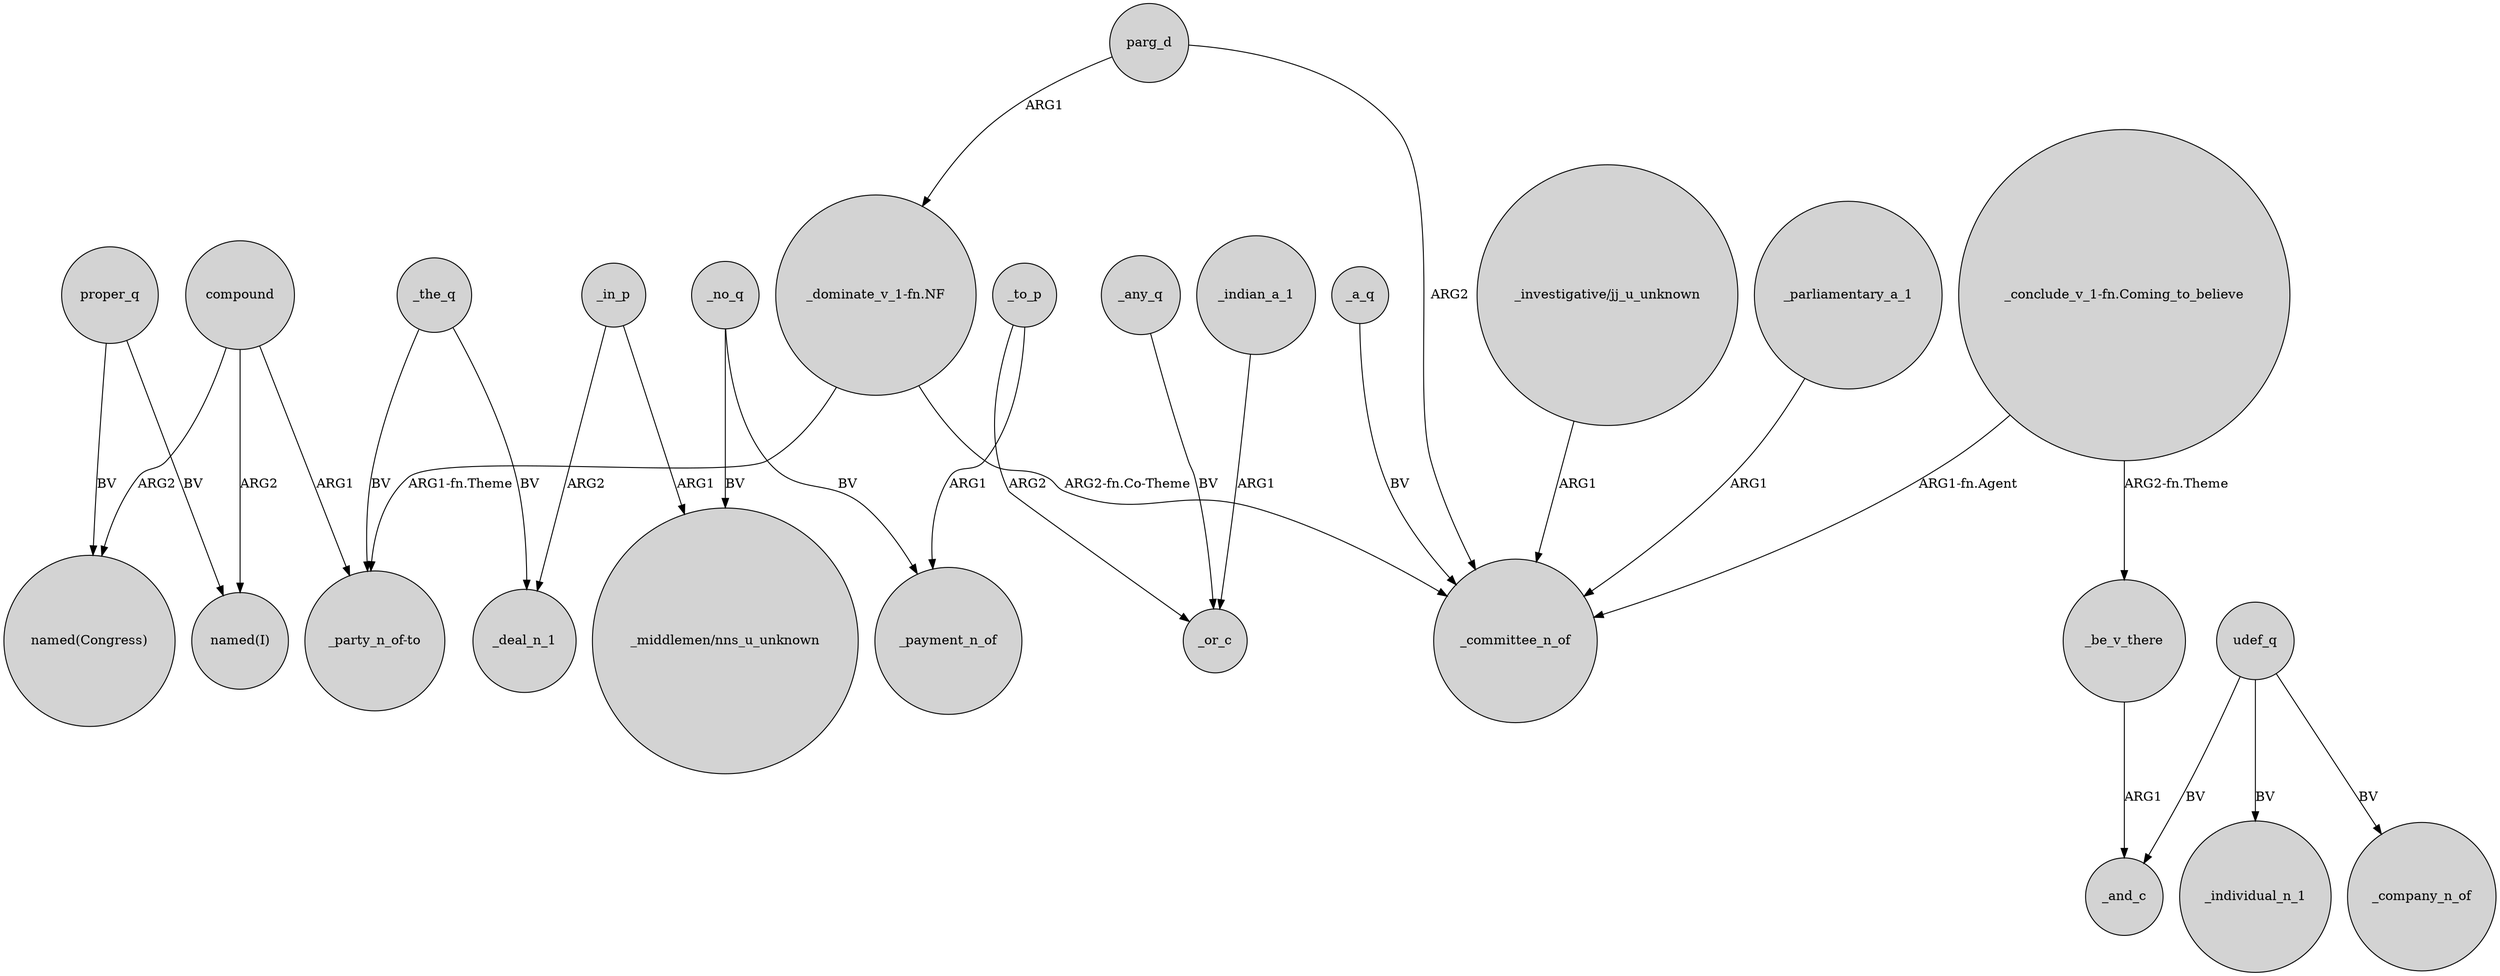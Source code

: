 digraph {
	node [shape=circle style=filled]
	compound -> "named(I)" [label=ARG2]
	_no_q -> "_middlemen/nns_u_unknown" [label=BV]
	_the_q -> _deal_n_1 [label=BV]
	"_dominate_v_1-fn.NF" -> "_party_n_of-to" [label="ARG1-fn.Theme"]
	_a_q -> _committee_n_of [label=BV]
	_in_p -> _deal_n_1 [label=ARG2]
	_no_q -> _payment_n_of [label=BV]
	udef_q -> _individual_n_1 [label=BV]
	parg_d -> "_dominate_v_1-fn.NF" [label=ARG1]
	_to_p -> _or_c [label=ARG2]
	proper_q -> "named(Congress)" [label=BV]
	_be_v_there -> _and_c [label=ARG1]
	_in_p -> "_middlemen/nns_u_unknown" [label=ARG1]
	"_investigative/jj_u_unknown" -> _committee_n_of [label=ARG1]
	_to_p -> _payment_n_of [label=ARG1]
	_any_q -> _or_c [label=BV]
	_parliamentary_a_1 -> _committee_n_of [label=ARG1]
	_indian_a_1 -> _or_c [label=ARG1]
	"_conclude_v_1-fn.Coming_to_believe" -> _committee_n_of [label="ARG1-fn.Agent"]
	"_conclude_v_1-fn.Coming_to_believe" -> _be_v_there [label="ARG2-fn.Theme"]
	udef_q -> _company_n_of [label=BV]
	compound -> "named(Congress)" [label=ARG2]
	udef_q -> _and_c [label=BV]
	_the_q -> "_party_n_of-to" [label=BV]
	"_dominate_v_1-fn.NF" -> _committee_n_of [label="ARG2-fn.Co-Theme"]
	proper_q -> "named(I)" [label=BV]
	parg_d -> _committee_n_of [label=ARG2]
	compound -> "_party_n_of-to" [label=ARG1]
}
